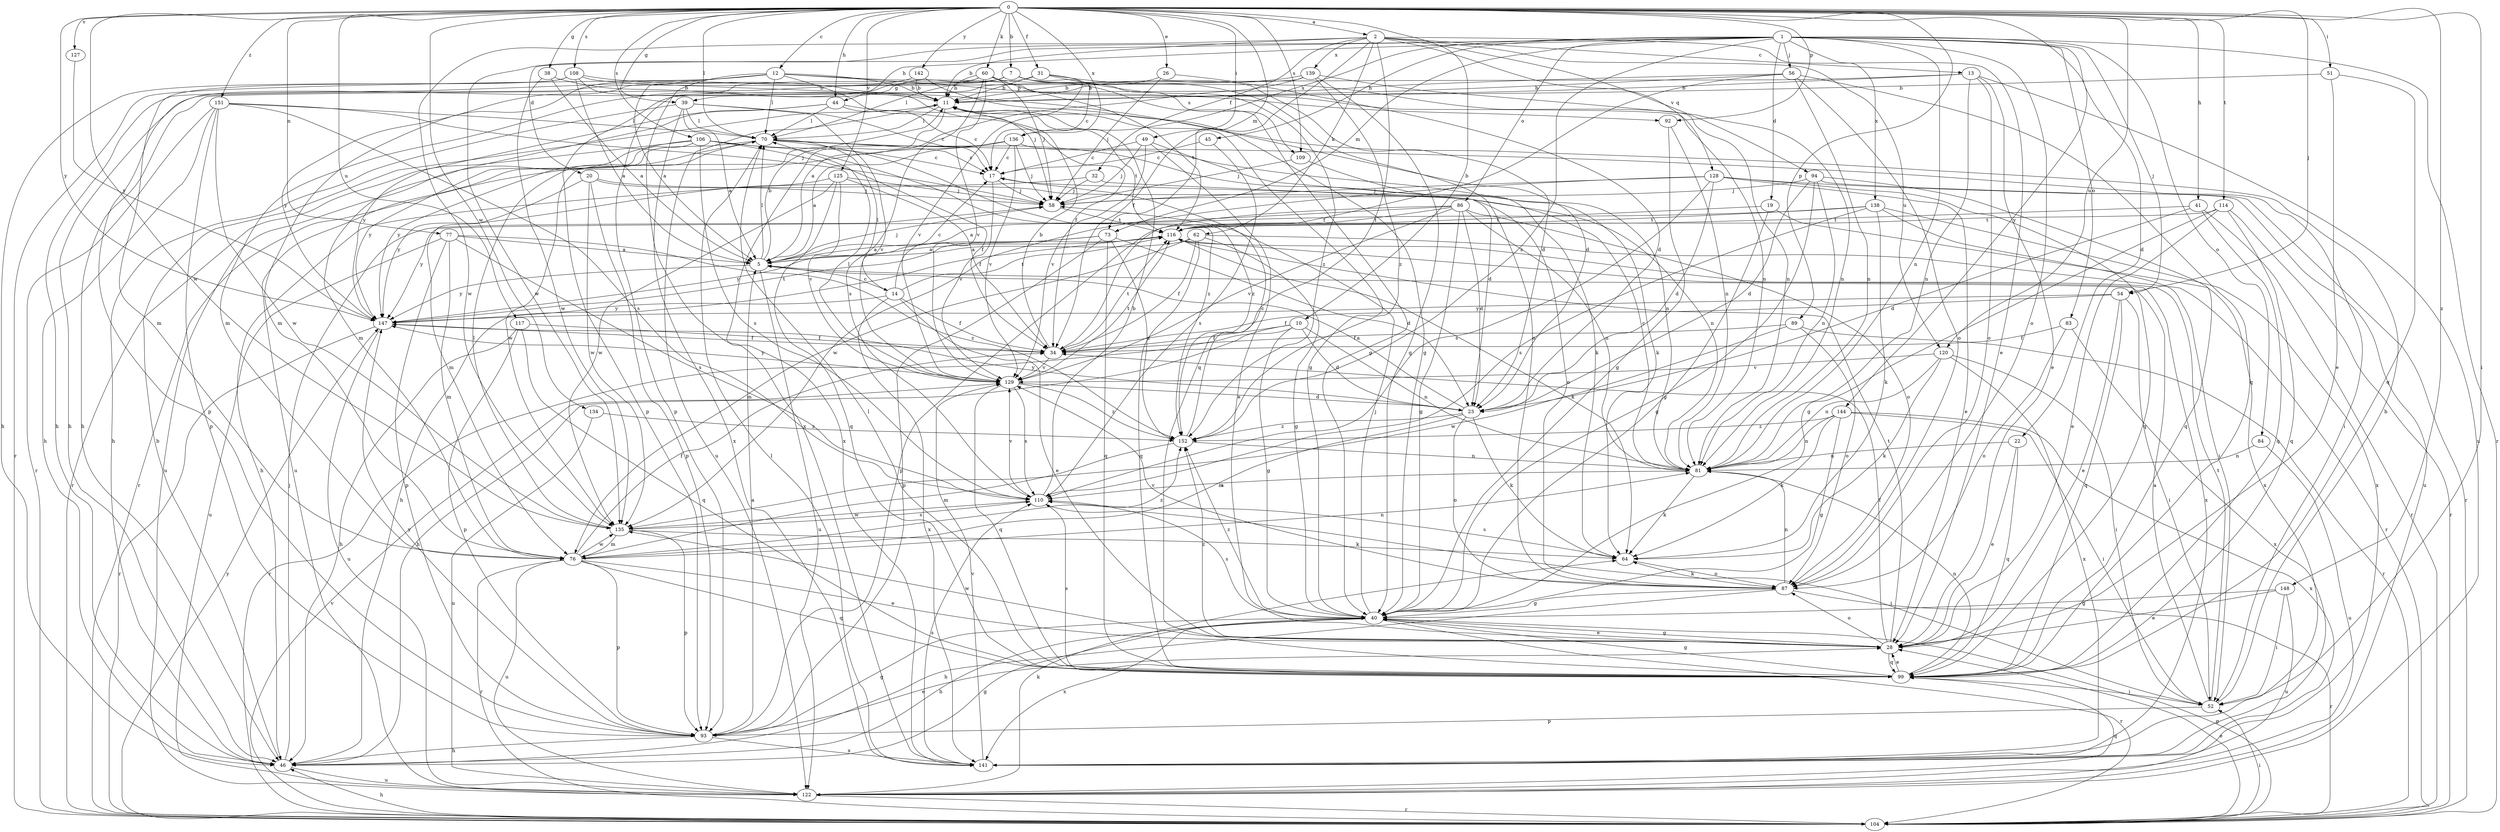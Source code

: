strict digraph  {
0;
1;
2;
5;
7;
10;
11;
12;
13;
14;
17;
19;
20;
22;
23;
26;
28;
31;
32;
34;
38;
39;
40;
41;
44;
45;
46;
49;
51;
52;
54;
56;
58;
60;
62;
64;
70;
73;
76;
77;
81;
83;
84;
86;
87;
89;
92;
93;
94;
99;
104;
106;
108;
109;
110;
114;
116;
117;
120;
122;
125;
127;
128;
129;
134;
135;
136;
138;
139;
141;
142;
144;
147;
148;
151;
152;
0 -> 2  [label=a];
0 -> 7  [label=b];
0 -> 10  [label=b];
0 -> 12  [label=c];
0 -> 26  [label=e];
0 -> 31  [label=f];
0 -> 38  [label=g];
0 -> 39  [label=g];
0 -> 41  [label=h];
0 -> 44  [label=h];
0 -> 49  [label=i];
0 -> 51  [label=i];
0 -> 52  [label=i];
0 -> 54  [label=j];
0 -> 60  [label=k];
0 -> 70  [label=l];
0 -> 73  [label=m];
0 -> 77  [label=n];
0 -> 89  [label=p];
0 -> 92  [label=p];
0 -> 106  [label=s];
0 -> 108  [label=s];
0 -> 109  [label=s];
0 -> 114  [label=t];
0 -> 117  [label=u];
0 -> 120  [label=u];
0 -> 125  [label=v];
0 -> 127  [label=v];
0 -> 134  [label=w];
0 -> 135  [label=w];
0 -> 136  [label=x];
0 -> 142  [label=y];
0 -> 144  [label=y];
0 -> 147  [label=y];
0 -> 148  [label=z];
0 -> 151  [label=z];
1 -> 19  [label=d];
1 -> 20  [label=d];
1 -> 22  [label=d];
1 -> 44  [label=h];
1 -> 45  [label=h];
1 -> 54  [label=j];
1 -> 56  [label=j];
1 -> 73  [label=m];
1 -> 81  [label=n];
1 -> 83  [label=o];
1 -> 84  [label=o];
1 -> 86  [label=o];
1 -> 87  [label=o];
1 -> 104  [label=r];
1 -> 135  [label=w];
1 -> 136  [label=x];
1 -> 138  [label=x];
1 -> 152  [label=z];
2 -> 11  [label=b];
2 -> 13  [label=c];
2 -> 28  [label=e];
2 -> 32  [label=f];
2 -> 34  [label=f];
2 -> 62  [label=k];
2 -> 94  [label=q];
2 -> 99  [label=q];
2 -> 120  [label=u];
2 -> 128  [label=v];
2 -> 135  [label=w];
2 -> 139  [label=x];
5 -> 11  [label=b];
5 -> 14  [label=c];
5 -> 58  [label=j];
5 -> 70  [label=l];
5 -> 122  [label=u];
5 -> 147  [label=y];
7 -> 23  [label=d];
7 -> 39  [label=g];
7 -> 40  [label=g];
7 -> 70  [label=l];
7 -> 109  [label=s];
7 -> 129  [label=v];
7 -> 147  [label=y];
10 -> 23  [label=d];
10 -> 34  [label=f];
10 -> 40  [label=g];
10 -> 46  [label=h];
10 -> 81  [label=n];
10 -> 104  [label=r];
11 -> 70  [label=l];
11 -> 116  [label=t];
11 -> 122  [label=u];
11 -> 141  [label=x];
12 -> 5  [label=a];
12 -> 11  [label=b];
12 -> 46  [label=h];
12 -> 58  [label=j];
12 -> 70  [label=l];
12 -> 81  [label=n];
12 -> 92  [label=p];
12 -> 104  [label=r];
12 -> 141  [label=x];
13 -> 11  [label=b];
13 -> 28  [label=e];
13 -> 81  [label=n];
13 -> 87  [label=o];
13 -> 93  [label=p];
13 -> 122  [label=u];
14 -> 17  [label=c];
14 -> 28  [label=e];
14 -> 34  [label=f];
14 -> 70  [label=l];
14 -> 116  [label=t];
14 -> 141  [label=x];
14 -> 147  [label=y];
17 -> 58  [label=j];
17 -> 129  [label=v];
19 -> 40  [label=g];
19 -> 116  [label=t];
19 -> 141  [label=x];
20 -> 58  [label=j];
20 -> 76  [label=m];
20 -> 81  [label=n];
20 -> 93  [label=p];
20 -> 135  [label=w];
22 -> 28  [label=e];
22 -> 81  [label=n];
22 -> 99  [label=q];
23 -> 5  [label=a];
23 -> 64  [label=k];
23 -> 76  [label=m];
23 -> 87  [label=o];
23 -> 147  [label=y];
23 -> 152  [label=z];
26 -> 11  [label=b];
26 -> 23  [label=d];
26 -> 58  [label=j];
28 -> 34  [label=f];
28 -> 40  [label=g];
28 -> 87  [label=o];
28 -> 99  [label=q];
28 -> 116  [label=t];
28 -> 135  [label=w];
28 -> 152  [label=z];
31 -> 11  [label=b];
31 -> 17  [label=c];
31 -> 46  [label=h];
31 -> 87  [label=o];
31 -> 152  [label=z];
32 -> 46  [label=h];
32 -> 58  [label=j];
32 -> 87  [label=o];
34 -> 11  [label=b];
34 -> 116  [label=t];
34 -> 129  [label=v];
38 -> 5  [label=a];
38 -> 11  [label=b];
38 -> 135  [label=w];
39 -> 5  [label=a];
39 -> 17  [label=c];
39 -> 46  [label=h];
39 -> 70  [label=l];
39 -> 129  [label=v];
39 -> 141  [label=x];
40 -> 28  [label=e];
40 -> 46  [label=h];
40 -> 58  [label=j];
40 -> 104  [label=r];
40 -> 110  [label=s];
40 -> 141  [label=x];
40 -> 152  [label=z];
41 -> 23  [label=d];
41 -> 99  [label=q];
41 -> 104  [label=r];
41 -> 116  [label=t];
44 -> 17  [label=c];
44 -> 40  [label=g];
44 -> 70  [label=l];
44 -> 76  [label=m];
44 -> 147  [label=y];
45 -> 17  [label=c];
45 -> 110  [label=s];
46 -> 11  [label=b];
46 -> 40  [label=g];
46 -> 58  [label=j];
46 -> 122  [label=u];
49 -> 17  [label=c];
49 -> 23  [label=d];
49 -> 28  [label=e];
49 -> 58  [label=j];
49 -> 129  [label=v];
51 -> 11  [label=b];
51 -> 28  [label=e];
51 -> 99  [label=q];
52 -> 5  [label=a];
52 -> 11  [label=b];
52 -> 93  [label=p];
52 -> 116  [label=t];
54 -> 28  [label=e];
54 -> 34  [label=f];
54 -> 52  [label=i];
54 -> 99  [label=q];
54 -> 147  [label=y];
56 -> 11  [label=b];
56 -> 34  [label=f];
56 -> 81  [label=n];
56 -> 87  [label=o];
56 -> 93  [label=p];
56 -> 99  [label=q];
58 -> 116  [label=t];
60 -> 11  [label=b];
60 -> 58  [label=j];
60 -> 76  [label=m];
60 -> 81  [label=n];
60 -> 93  [label=p];
60 -> 110  [label=s];
60 -> 116  [label=t];
60 -> 129  [label=v];
62 -> 5  [label=a];
62 -> 34  [label=f];
62 -> 40  [label=g];
62 -> 76  [label=m];
62 -> 99  [label=q];
62 -> 104  [label=r];
64 -> 87  [label=o];
64 -> 110  [label=s];
70 -> 17  [label=c];
70 -> 52  [label=i];
70 -> 81  [label=n];
70 -> 122  [label=u];
70 -> 147  [label=y];
70 -> 152  [label=z];
73 -> 5  [label=a];
73 -> 23  [label=d];
73 -> 93  [label=p];
73 -> 99  [label=q];
73 -> 147  [label=y];
73 -> 152  [label=z];
76 -> 28  [label=e];
76 -> 34  [label=f];
76 -> 81  [label=n];
76 -> 93  [label=p];
76 -> 99  [label=q];
76 -> 104  [label=r];
76 -> 122  [label=u];
76 -> 135  [label=w];
76 -> 152  [label=z];
77 -> 5  [label=a];
77 -> 76  [label=m];
77 -> 93  [label=p];
77 -> 110  [label=s];
77 -> 122  [label=u];
77 -> 152  [label=z];
81 -> 17  [label=c];
81 -> 64  [label=k];
81 -> 110  [label=s];
83 -> 34  [label=f];
83 -> 87  [label=o];
83 -> 141  [label=x];
84 -> 81  [label=n];
84 -> 122  [label=u];
86 -> 5  [label=a];
86 -> 23  [label=d];
86 -> 40  [label=g];
86 -> 81  [label=n];
86 -> 87  [label=o];
86 -> 93  [label=p];
86 -> 116  [label=t];
86 -> 129  [label=v];
87 -> 40  [label=g];
87 -> 46  [label=h];
87 -> 64  [label=k];
87 -> 81  [label=n];
87 -> 104  [label=r];
87 -> 129  [label=v];
89 -> 34  [label=f];
89 -> 87  [label=o];
89 -> 104  [label=r];
89 -> 135  [label=w];
92 -> 40  [label=g];
92 -> 81  [label=n];
93 -> 5  [label=a];
93 -> 28  [label=e];
93 -> 40  [label=g];
93 -> 46  [label=h];
93 -> 141  [label=x];
93 -> 147  [label=y];
94 -> 23  [label=d];
94 -> 40  [label=g];
94 -> 58  [label=j];
94 -> 81  [label=n];
94 -> 99  [label=q];
94 -> 104  [label=r];
99 -> 28  [label=e];
99 -> 40  [label=g];
99 -> 52  [label=i];
99 -> 70  [label=l];
99 -> 81  [label=n];
99 -> 110  [label=s];
104 -> 28  [label=e];
104 -> 40  [label=g];
104 -> 46  [label=h];
104 -> 52  [label=i];
104 -> 129  [label=v];
104 -> 147  [label=y];
106 -> 17  [label=c];
106 -> 34  [label=f];
106 -> 104  [label=r];
106 -> 110  [label=s];
106 -> 122  [label=u];
106 -> 147  [label=y];
106 -> 152  [label=z];
108 -> 5  [label=a];
108 -> 11  [label=b];
108 -> 23  [label=d];
108 -> 34  [label=f];
108 -> 46  [label=h];
108 -> 76  [label=m];
109 -> 58  [label=j];
109 -> 64  [label=k];
110 -> 11  [label=b];
110 -> 52  [label=i];
110 -> 129  [label=v];
110 -> 135  [label=w];
114 -> 28  [label=e];
114 -> 40  [label=g];
114 -> 99  [label=q];
114 -> 104  [label=r];
114 -> 116  [label=t];
116 -> 5  [label=a];
116 -> 46  [label=h];
116 -> 64  [label=k];
116 -> 141  [label=x];
117 -> 34  [label=f];
117 -> 46  [label=h];
117 -> 93  [label=p];
117 -> 99  [label=q];
120 -> 52  [label=i];
120 -> 64  [label=k];
120 -> 81  [label=n];
120 -> 129  [label=v];
120 -> 141  [label=x];
122 -> 64  [label=k];
122 -> 99  [label=q];
122 -> 104  [label=r];
125 -> 34  [label=f];
125 -> 58  [label=j];
125 -> 99  [label=q];
125 -> 129  [label=v];
125 -> 135  [label=w];
125 -> 147  [label=y];
127 -> 147  [label=y];
128 -> 23  [label=d];
128 -> 28  [label=e];
128 -> 58  [label=j];
128 -> 99  [label=q];
128 -> 110  [label=s];
128 -> 122  [label=u];
128 -> 135  [label=w];
129 -> 23  [label=d];
129 -> 70  [label=l];
129 -> 99  [label=q];
129 -> 110  [label=s];
129 -> 116  [label=t];
129 -> 147  [label=y];
129 -> 152  [label=z];
134 -> 122  [label=u];
134 -> 152  [label=z];
135 -> 64  [label=k];
135 -> 70  [label=l];
135 -> 76  [label=m];
135 -> 93  [label=p];
135 -> 110  [label=s];
136 -> 5  [label=a];
136 -> 17  [label=c];
136 -> 58  [label=j];
136 -> 64  [label=k];
136 -> 104  [label=r];
136 -> 129  [label=v];
136 -> 135  [label=w];
138 -> 52  [label=i];
138 -> 64  [label=k];
138 -> 110  [label=s];
138 -> 116  [label=t];
138 -> 141  [label=x];
138 -> 147  [label=y];
139 -> 5  [label=a];
139 -> 11  [label=b];
139 -> 40  [label=g];
139 -> 46  [label=h];
139 -> 81  [label=n];
139 -> 152  [label=z];
141 -> 70  [label=l];
141 -> 110  [label=s];
141 -> 129  [label=v];
142 -> 11  [label=b];
142 -> 40  [label=g];
142 -> 76  [label=m];
144 -> 40  [label=g];
144 -> 52  [label=i];
144 -> 64  [label=k];
144 -> 81  [label=n];
144 -> 141  [label=x];
144 -> 152  [label=z];
147 -> 34  [label=f];
147 -> 104  [label=r];
147 -> 116  [label=t];
147 -> 122  [label=u];
148 -> 28  [label=e];
148 -> 40  [label=g];
148 -> 52  [label=i];
148 -> 122  [label=u];
151 -> 46  [label=h];
151 -> 58  [label=j];
151 -> 70  [label=l];
151 -> 93  [label=p];
151 -> 104  [label=r];
151 -> 110  [label=s];
151 -> 135  [label=w];
152 -> 17  [label=c];
152 -> 76  [label=m];
152 -> 81  [label=n];
}
